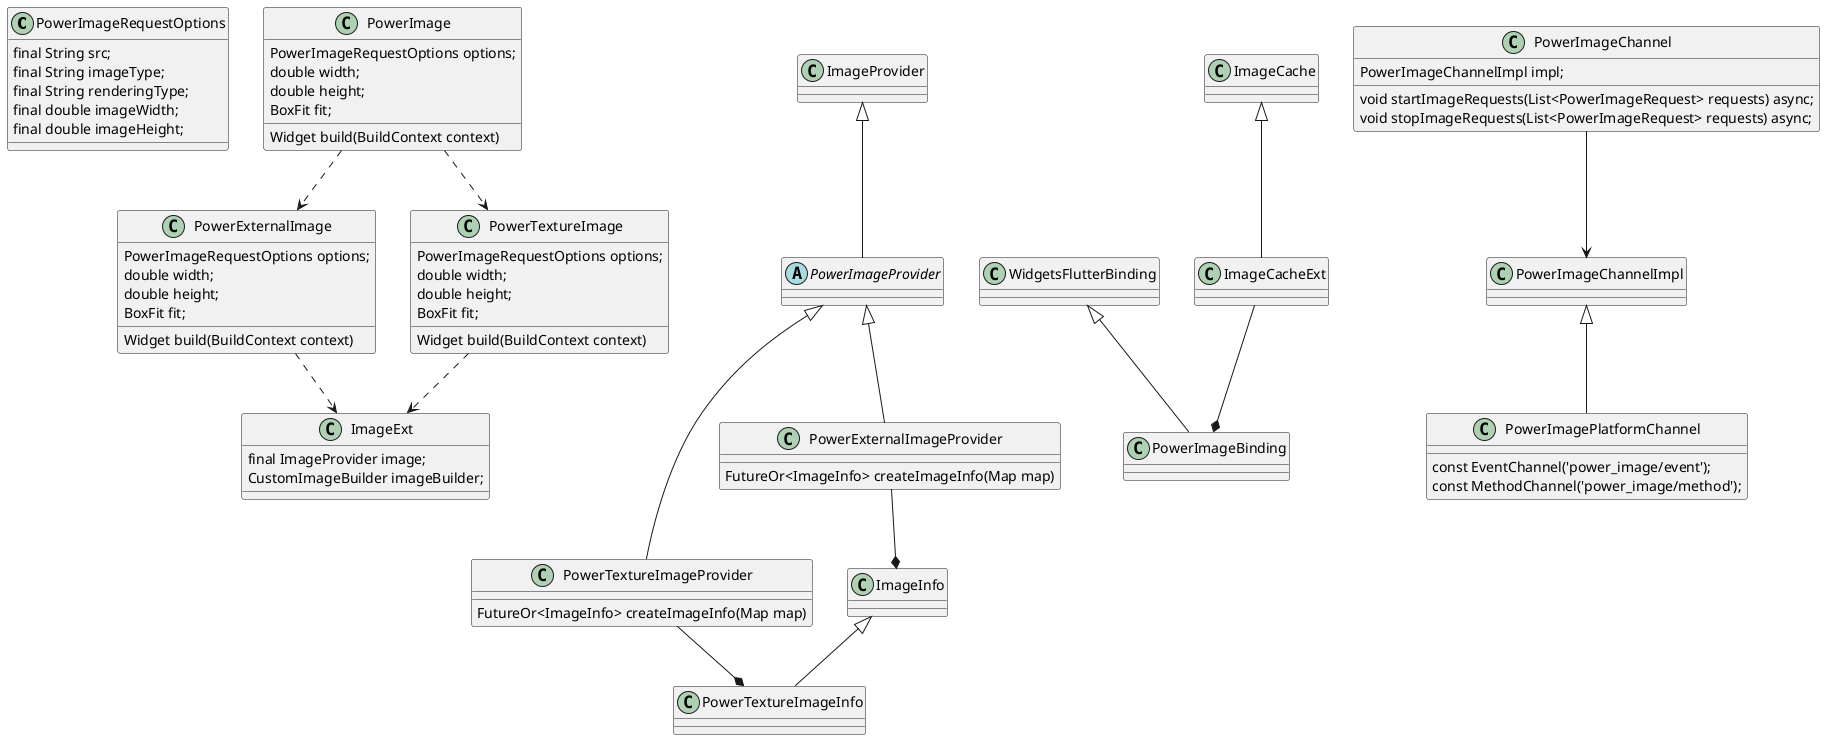 @startuml
'config
class PowerImageRequestOptions {
  final String src;
  final String imageType;
  final String renderingType;
  final double imageWidth;
  final double imageHeight;
}

'img
class PowerImage {
  PowerImageRequestOptions options;
  double width;
  double height;
  BoxFit fit;

  Widget build(BuildContext context)
}

class PowerExternalImage {
  PowerImageRequestOptions options;
  double width;
  double height;
  BoxFit fit;
  Widget build(BuildContext context)
}

class PowerTextureImage {
  PowerImageRequestOptions options;
  double width;
  double height;
  BoxFit fit;
  Widget build(BuildContext context)
}

class ImageExt {
  final ImageProvider image;
  CustomImageBuilder imageBuilder;
}


PowerImage ..> PowerExternalImage
PowerImage ..> PowerTextureImage

PowerTextureImage ..> ImageExt
PowerExternalImage ..> ImageExt

'class ImageCacheExt

'provider
PowerTextureImageProvider --* PowerTextureImageInfo
PowerExternalImageProvider --* ImageInfo

class PowerTextureImageProvider extends PowerImageProvider {
FutureOr<ImageInfo> createImageInfo(Map map)
}
class PowerExternalImageProvider extends PowerImageProvider {
FutureOr<ImageInfo> createImageInfo(Map map)
}
abstract class PowerImageProvider extends ImageProvider


class PowerTextureImageInfo extends ImageInfo



'cache
class PowerImageBinding extends WidgetsFlutterBinding
class ImageCacheExt extends ImageCache
ImageCacheExt --* PowerImageBinding


'channel
class PowerImageChannel {
    PowerImageChannelImpl impl;
    void startImageRequests(List<PowerImageRequest> requests) async;
    void stopImageRequests(List<PowerImageRequest> requests) async;
}
class PowerImagePlatformChannel extends PowerImageChannelImpl {
    const EventChannel('power_image/event');
    const MethodChannel('power_image/method');
}
PowerImageChannel --> PowerImageChannelImpl


@enduml